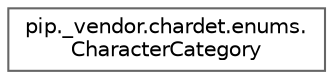 digraph "Graphical Class Hierarchy"
{
 // LATEX_PDF_SIZE
  bgcolor="transparent";
  edge [fontname=Helvetica,fontsize=10,labelfontname=Helvetica,labelfontsize=10];
  node [fontname=Helvetica,fontsize=10,shape=box,height=0.2,width=0.4];
  rankdir="LR";
  Node0 [id="Node000000",label="pip._vendor.chardet.enums.\lCharacterCategory",height=0.2,width=0.4,color="grey40", fillcolor="white", style="filled",URL="$classpip_1_1__vendor_1_1chardet_1_1enums_1_1_character_category.html",tooltip=" "];
}
